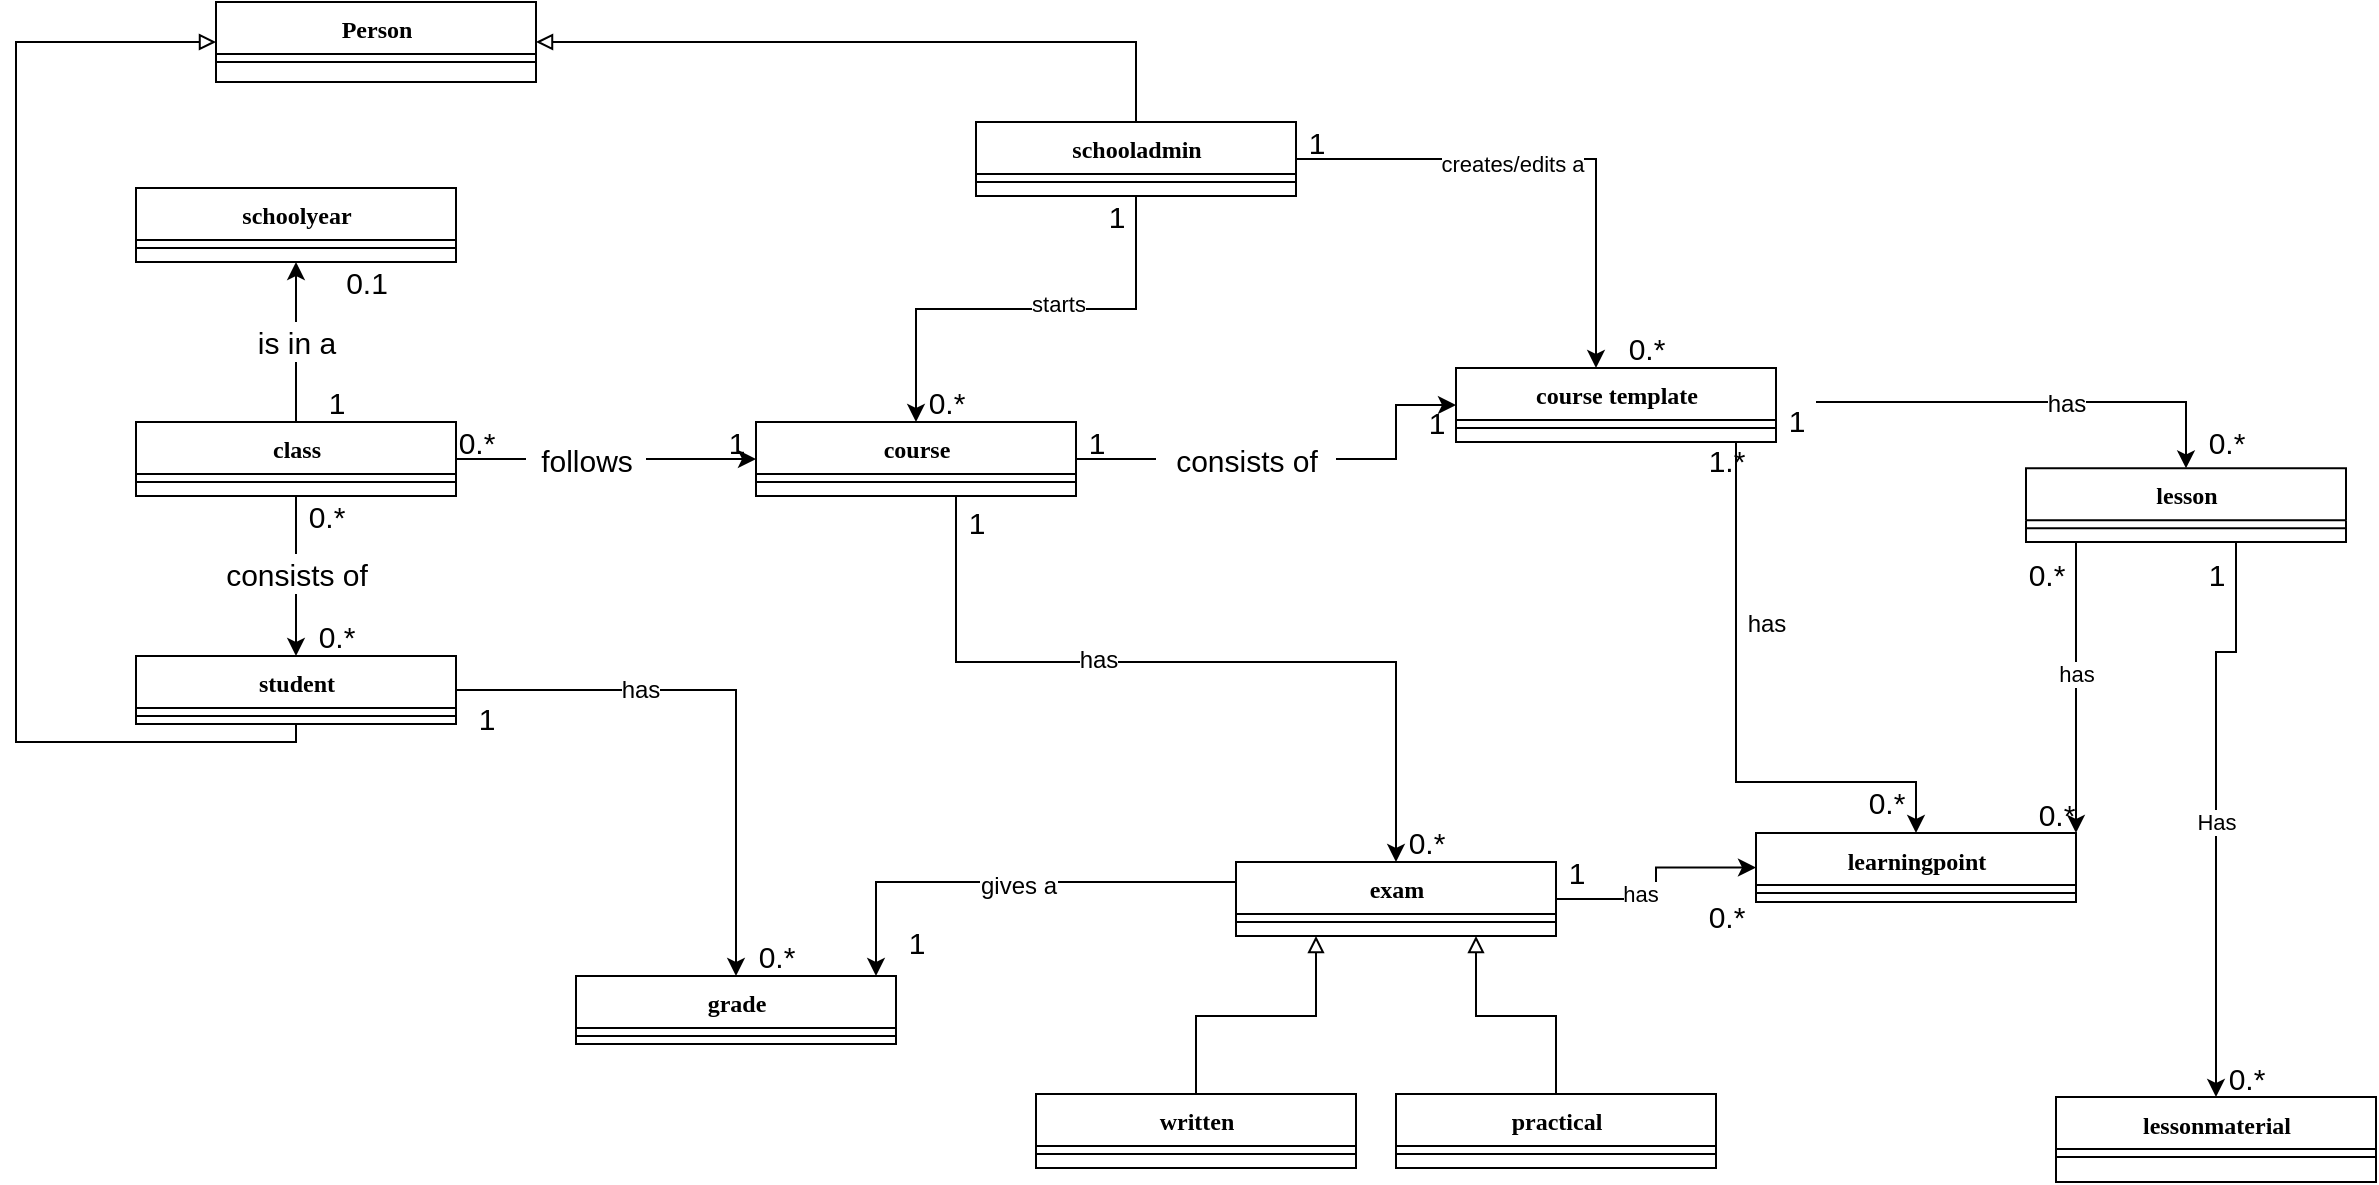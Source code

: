 <mxfile version="15.4.0" type="device"><diagram name="Page-1" id="9f46799a-70d6-7492-0946-bef42562c5a5"><mxGraphModel dx="1278" dy="1816" grid="1" gridSize="10" guides="1" tooltips="1" connect="1" arrows="1" fold="1" page="1" pageScale="1" pageWidth="1100" pageHeight="850" background="none" math="0" shadow="0"><root><mxCell id="0"/><mxCell id="1" parent="0"/><mxCell id="YGypAkc6Oh57Gx_U_jt3-3" value="" style="edgeStyle=orthogonalEdgeStyle;rounded=0;orthogonalLoop=1;jettySize=auto;html=1;entryX=0.5;entryY=1;entryDx=0;entryDy=0;startArrow=none;" parent="1" source="YGypAkc6Oh57Gx_U_jt3-51" target="78961159f06e98e8-17" edge="1"><mxGeometry relative="1" as="geometry"><mxPoint x="180" y="120" as="targetPoint"/></mxGeometry></mxCell><mxCell id="78961159f06e98e8-17" value="schoolyear" style="swimlane;html=1;fontStyle=1;align=center;verticalAlign=top;childLayout=stackLayout;horizontal=1;startSize=26;horizontalStack=0;resizeParent=1;resizeLast=0;collapsible=1;marginBottom=0;swimlaneFillColor=#ffffff;rounded=0;shadow=0;comic=0;labelBackgroundColor=none;strokeWidth=1;fillColor=none;fontFamily=Verdana;fontSize=12" parent="1" vertex="1"><mxGeometry x="90" y="83" width="160" height="37" as="geometry"/></mxCell><mxCell id="78961159f06e98e8-19" value="" style="line;html=1;strokeWidth=1;fillColor=none;align=left;verticalAlign=middle;spacingTop=-1;spacingLeft=3;spacingRight=3;rotatable=0;labelPosition=right;points=[];portConstraint=eastwest;" parent="78961159f06e98e8-17" vertex="1"><mxGeometry y="26" width="160" height="8" as="geometry"/></mxCell><mxCell id="YGypAkc6Oh57Gx_U_jt3-6" value="" style="edgeStyle=orthogonalEdgeStyle;rounded=0;orthogonalLoop=1;jettySize=auto;html=1;startArrow=none;" parent="1" source="YGypAkc6Oh57Gx_U_jt3-53" target="YGypAkc6Oh57Gx_U_jt3-4" edge="1"><mxGeometry relative="1" as="geometry"/></mxCell><mxCell id="YGypAkc6Oh57Gx_U_jt3-9" value="" style="edgeStyle=orthogonalEdgeStyle;rounded=0;orthogonalLoop=1;jettySize=auto;html=1;startArrow=none;" parent="1" source="YGypAkc6Oh57Gx_U_jt3-55" target="YGypAkc6Oh57Gx_U_jt3-7" edge="1"><mxGeometry relative="1" as="geometry"/></mxCell><mxCell id="YGypAkc6Oh57Gx_U_jt3-1" value="class" style="swimlane;html=1;fontStyle=1;align=center;verticalAlign=top;childLayout=stackLayout;horizontal=1;startSize=26;horizontalStack=0;resizeParent=1;resizeLast=0;collapsible=1;marginBottom=0;swimlaneFillColor=#ffffff;rounded=0;shadow=0;comic=0;labelBackgroundColor=none;strokeWidth=1;fillColor=none;fontFamily=Verdana;fontSize=12" parent="1" vertex="1"><mxGeometry x="90" y="200" width="160" height="37" as="geometry"/></mxCell><mxCell id="YGypAkc6Oh57Gx_U_jt3-2" value="" style="line;html=1;strokeWidth=1;fillColor=none;align=left;verticalAlign=middle;spacingTop=-1;spacingLeft=3;spacingRight=3;rotatable=0;labelPosition=right;points=[];portConstraint=eastwest;" parent="YGypAkc6Oh57Gx_U_jt3-1" vertex="1"><mxGeometry y="26" width="160" height="8" as="geometry"/></mxCell><mxCell id="YGypAkc6Oh57Gx_U_jt3-33" style="edgeStyle=orthogonalEdgeStyle;rounded=0;orthogonalLoop=1;jettySize=auto;html=1;" parent="1" source="YGypAkc6Oh57Gx_U_jt3-4" target="YGypAkc6Oh57Gx_U_jt3-29" edge="1"><mxGeometry relative="1" as="geometry"/></mxCell><mxCell id="YGypAkc6Oh57Gx_U_jt3-59" value="has" style="edgeLabel;html=1;align=center;verticalAlign=middle;resizable=0;points=[];fontSize=12;" parent="YGypAkc6Oh57Gx_U_jt3-33" vertex="1" connectable="0"><mxGeometry x="-0.354" y="1" relative="1" as="geometry"><mxPoint y="1" as="offset"/></mxGeometry></mxCell><mxCell id="YGypAkc6Oh57Gx_U_jt3-4" value="student" style="swimlane;html=1;fontStyle=1;align=center;verticalAlign=top;childLayout=stackLayout;horizontal=1;startSize=26;horizontalStack=0;resizeParent=1;resizeLast=0;collapsible=1;marginBottom=0;swimlaneFillColor=#ffffff;rounded=0;shadow=0;comic=0;labelBackgroundColor=none;strokeWidth=1;fillColor=none;fontFamily=Verdana;fontSize=12" parent="1" vertex="1"><mxGeometry x="90" y="317" width="160" height="34" as="geometry"/></mxCell><mxCell id="YGypAkc6Oh57Gx_U_jt3-5" value="" style="line;html=1;strokeWidth=1;fillColor=none;align=left;verticalAlign=middle;spacingTop=-1;spacingLeft=3;spacingRight=3;rotatable=0;labelPosition=right;points=[];portConstraint=eastwest;" parent="YGypAkc6Oh57Gx_U_jt3-4" vertex="1"><mxGeometry y="26" width="160" height="8" as="geometry"/></mxCell><mxCell id="YGypAkc6Oh57Gx_U_jt3-12" value="" style="edgeStyle=orthogonalEdgeStyle;rounded=0;orthogonalLoop=1;jettySize=auto;html=1;startArrow=none;" parent="1" source="YGypAkc6Oh57Gx_U_jt3-57" target="YGypAkc6Oh57Gx_U_jt3-10" edge="1"><mxGeometry relative="1" as="geometry"/></mxCell><mxCell id="YGypAkc6Oh57Gx_U_jt3-7" value="course" style="swimlane;html=1;fontStyle=1;align=center;verticalAlign=top;childLayout=stackLayout;horizontal=1;startSize=26;horizontalStack=0;resizeParent=1;resizeLast=0;collapsible=1;marginBottom=0;swimlaneFillColor=#ffffff;rounded=0;shadow=0;comic=0;labelBackgroundColor=none;strokeWidth=1;fillColor=none;fontFamily=Verdana;fontSize=12" parent="1" vertex="1"><mxGeometry x="400" y="200" width="160" height="37" as="geometry"/></mxCell><mxCell id="YGypAkc6Oh57Gx_U_jt3-8" value="" style="line;html=1;strokeWidth=1;fillColor=none;align=left;verticalAlign=middle;spacingTop=-1;spacingLeft=3;spacingRight=3;rotatable=0;labelPosition=right;points=[];portConstraint=eastwest;" parent="YGypAkc6Oh57Gx_U_jt3-7" vertex="1"><mxGeometry y="26" width="160" height="8" as="geometry"/></mxCell><mxCell id="YGypAkc6Oh57Gx_U_jt3-15" value="" style="edgeStyle=orthogonalEdgeStyle;rounded=0;orthogonalLoop=1;jettySize=auto;html=1;startArrow=none;" parent="1" source="YGypAkc6Oh57Gx_U_jt3-81" target="YGypAkc6Oh57Gx_U_jt3-13" edge="1"><mxGeometry relative="1" as="geometry"><Array as="points"><mxPoint x="1115" y="190"/></Array></mxGeometry></mxCell><mxCell id="YGypAkc6Oh57Gx_U_jt3-61" value="has" style="edgeLabel;html=1;align=center;verticalAlign=middle;resizable=0;points=[];fontSize=12;" parent="YGypAkc6Oh57Gx_U_jt3-15" vertex="1" connectable="0"><mxGeometry x="0.139" y="-1" relative="1" as="geometry"><mxPoint as="offset"/></mxGeometry></mxCell><mxCell id="YGypAkc6Oh57Gx_U_jt3-18" value="" style="edgeStyle=orthogonalEdgeStyle;rounded=0;orthogonalLoop=1;jettySize=auto;html=1;" parent="1" source="YGypAkc6Oh57Gx_U_jt3-10" target="YGypAkc6Oh57Gx_U_jt3-16" edge="1"><mxGeometry relative="1" as="geometry"><Array as="points"><mxPoint x="890" y="380"/><mxPoint x="980" y="380"/></Array></mxGeometry></mxCell><mxCell id="YGypAkc6Oh57Gx_U_jt3-62" value="has" style="edgeLabel;html=1;align=center;verticalAlign=middle;resizable=0;points=[];fontSize=12;" parent="YGypAkc6Oh57Gx_U_jt3-18" vertex="1" connectable="0"><mxGeometry x="-0.36" y="3" relative="1" as="geometry"><mxPoint x="12" y="-1" as="offset"/></mxGeometry></mxCell><mxCell id="YGypAkc6Oh57Gx_U_jt3-21" value="" style="edgeStyle=orthogonalEdgeStyle;rounded=0;orthogonalLoop=1;jettySize=auto;html=1;" parent="1" source="YGypAkc6Oh57Gx_U_jt3-7" target="YGypAkc6Oh57Gx_U_jt3-19" edge="1"><mxGeometry relative="1" as="geometry"><Array as="points"><mxPoint x="500" y="320"/><mxPoint x="720" y="320"/></Array></mxGeometry></mxCell><mxCell id="YGypAkc6Oh57Gx_U_jt3-60" value="has" style="edgeLabel;html=1;align=center;verticalAlign=middle;resizable=0;points=[];fontSize=12;" parent="YGypAkc6Oh57Gx_U_jt3-21" vertex="1" connectable="0"><mxGeometry x="-0.243" y="1" relative="1" as="geometry"><mxPoint x="1" as="offset"/></mxGeometry></mxCell><mxCell id="YGypAkc6Oh57Gx_U_jt3-10" value="course template" style="swimlane;html=1;fontStyle=1;align=center;verticalAlign=top;childLayout=stackLayout;horizontal=1;startSize=26;horizontalStack=0;resizeParent=1;resizeLast=0;collapsible=1;marginBottom=0;swimlaneFillColor=#ffffff;rounded=0;shadow=0;comic=0;labelBackgroundColor=none;strokeWidth=1;fillColor=none;fontFamily=Verdana;fontSize=12" parent="1" vertex="1"><mxGeometry x="750" y="173" width="160" height="37" as="geometry"/></mxCell><mxCell id="YGypAkc6Oh57Gx_U_jt3-11" value="" style="line;html=1;strokeWidth=1;fillColor=none;align=left;verticalAlign=middle;spacingTop=-1;spacingLeft=3;spacingRight=3;rotatable=0;labelPosition=right;points=[];portConstraint=eastwest;" parent="YGypAkc6Oh57Gx_U_jt3-10" vertex="1"><mxGeometry y="26" width="160" height="8" as="geometry"/></mxCell><mxCell id="YGypAkc6Oh57Gx_U_jt3-28" style="edgeStyle=orthogonalEdgeStyle;rounded=0;orthogonalLoop=1;jettySize=auto;html=1;" parent="1" source="YGypAkc6Oh57Gx_U_jt3-13" target="YGypAkc6Oh57Gx_U_jt3-16" edge="1"><mxGeometry relative="1" as="geometry"><Array as="points"><mxPoint x="1060" y="290"/><mxPoint x="1060" y="290"/></Array></mxGeometry></mxCell><mxCell id="aAYjWUaZSWb1Uo1xfyU7-15" value="has" style="edgeLabel;html=1;align=center;verticalAlign=middle;resizable=0;points=[];" parent="YGypAkc6Oh57Gx_U_jt3-28" vertex="1" connectable="0"><mxGeometry x="-0.093" relative="1" as="geometry"><mxPoint as="offset"/></mxGeometry></mxCell><mxCell id="aAYjWUaZSWb1Uo1xfyU7-6" style="edgeStyle=orthogonalEdgeStyle;rounded=0;orthogonalLoop=1;jettySize=auto;html=1;" parent="1" source="YGypAkc6Oh57Gx_U_jt3-13" target="aAYjWUaZSWb1Uo1xfyU7-3" edge="1"><mxGeometry relative="1" as="geometry"><Array as="points"><mxPoint x="1140" y="315"/><mxPoint x="1130" y="315"/></Array></mxGeometry></mxCell><mxCell id="aAYjWUaZSWb1Uo1xfyU7-7" value="Has" style="edgeLabel;html=1;align=center;verticalAlign=middle;resizable=0;points=[];" parent="aAYjWUaZSWb1Uo1xfyU7-6" vertex="1" connectable="0"><mxGeometry x="-0.2" y="1" relative="1" as="geometry"><mxPoint x="-1" y="35" as="offset"/></mxGeometry></mxCell><mxCell id="YGypAkc6Oh57Gx_U_jt3-13" value="lesson" style="swimlane;html=1;fontStyle=1;align=center;verticalAlign=top;childLayout=stackLayout;horizontal=1;startSize=26;horizontalStack=0;resizeParent=1;resizeLast=0;collapsible=1;marginBottom=0;swimlaneFillColor=#ffffff;rounded=0;shadow=0;comic=0;labelBackgroundColor=none;strokeWidth=1;fillColor=none;fontFamily=Verdana;fontSize=12" parent="1" vertex="1"><mxGeometry x="1035" y="223.18" width="160" height="36.82" as="geometry"/></mxCell><mxCell id="YGypAkc6Oh57Gx_U_jt3-14" value="" style="line;html=1;strokeWidth=1;fillColor=none;align=left;verticalAlign=middle;spacingTop=-1;spacingLeft=3;spacingRight=3;rotatable=0;labelPosition=right;points=[];portConstraint=eastwest;" parent="YGypAkc6Oh57Gx_U_jt3-13" vertex="1"><mxGeometry y="26" width="160" height="8" as="geometry"/></mxCell><mxCell id="YGypAkc6Oh57Gx_U_jt3-16" value="learningpoint" style="swimlane;html=1;fontStyle=1;align=center;verticalAlign=top;childLayout=stackLayout;horizontal=1;startSize=26;horizontalStack=0;resizeParent=1;resizeLast=0;collapsible=1;marginBottom=0;swimlaneFillColor=#ffffff;rounded=0;shadow=0;comic=0;labelBackgroundColor=none;strokeWidth=1;fillColor=none;fontFamily=Verdana;fontSize=12" parent="1" vertex="1"><mxGeometry x="900" y="405.5" width="160" height="34.5" as="geometry"/></mxCell><mxCell id="YGypAkc6Oh57Gx_U_jt3-17" value="" style="line;html=1;strokeWidth=1;fillColor=none;align=left;verticalAlign=middle;spacingTop=-1;spacingLeft=3;spacingRight=3;rotatable=0;labelPosition=right;points=[];portConstraint=eastwest;" parent="YGypAkc6Oh57Gx_U_jt3-16" vertex="1"><mxGeometry y="26" width="160" height="8" as="geometry"/></mxCell><mxCell id="YGypAkc6Oh57Gx_U_jt3-24" value="" style="edgeStyle=orthogonalEdgeStyle;rounded=0;orthogonalLoop=1;jettySize=auto;html=1;startArrow=block;startFill=0;endArrow=none;endFill=0;" parent="1" source="YGypAkc6Oh57Gx_U_jt3-19" target="YGypAkc6Oh57Gx_U_jt3-22" edge="1"><mxGeometry relative="1" as="geometry"><Array as="points"><mxPoint x="680" y="497"/><mxPoint x="620" y="497"/></Array></mxGeometry></mxCell><mxCell id="YGypAkc6Oh57Gx_U_jt3-27" value="" style="edgeStyle=orthogonalEdgeStyle;rounded=0;orthogonalLoop=1;jettySize=auto;html=1;endArrow=none;endFill=0;startArrow=block;startFill=0;" parent="1" source="YGypAkc6Oh57Gx_U_jt3-19" target="YGypAkc6Oh57Gx_U_jt3-25" edge="1"><mxGeometry relative="1" as="geometry"><Array as="points"><mxPoint x="760" y="497"/><mxPoint x="800" y="497"/></Array></mxGeometry></mxCell><mxCell id="W9lFnRTTablzbZhE_m2x-13" style="edgeStyle=orthogonalEdgeStyle;rounded=0;orthogonalLoop=1;jettySize=auto;html=1;startArrow=none;startFill=0;endArrow=classic;endFill=1;" parent="1" source="YGypAkc6Oh57Gx_U_jt3-19" target="YGypAkc6Oh57Gx_U_jt3-16" edge="1"><mxGeometry relative="1" as="geometry"/></mxCell><mxCell id="W9lFnRTTablzbZhE_m2x-14" value="has" style="edgeLabel;html=1;align=center;verticalAlign=middle;resizable=0;points=[];" parent="W9lFnRTTablzbZhE_m2x-13" vertex="1" connectable="0"><mxGeometry x="-0.275" y="3" relative="1" as="geometry"><mxPoint as="offset"/></mxGeometry></mxCell><mxCell id="YGypAkc6Oh57Gx_U_jt3-19" value="exam" style="swimlane;html=1;fontStyle=1;align=center;verticalAlign=top;childLayout=stackLayout;horizontal=1;startSize=26;horizontalStack=0;resizeParent=1;resizeLast=0;collapsible=1;marginBottom=0;swimlaneFillColor=#ffffff;rounded=0;shadow=0;comic=0;labelBackgroundColor=none;strokeWidth=1;fillColor=none;fontFamily=Verdana;fontSize=12" parent="1" vertex="1"><mxGeometry x="640" y="420" width="160" height="37" as="geometry"/></mxCell><mxCell id="YGypAkc6Oh57Gx_U_jt3-20" value="" style="line;html=1;strokeWidth=1;fillColor=none;align=left;verticalAlign=middle;spacingTop=-1;spacingLeft=3;spacingRight=3;rotatable=0;labelPosition=right;points=[];portConstraint=eastwest;" parent="YGypAkc6Oh57Gx_U_jt3-19" vertex="1"><mxGeometry y="26" width="160" height="8" as="geometry"/></mxCell><mxCell id="YGypAkc6Oh57Gx_U_jt3-22" value="written" style="swimlane;html=1;fontStyle=1;align=center;verticalAlign=top;childLayout=stackLayout;horizontal=1;startSize=26;horizontalStack=0;resizeParent=1;resizeLast=0;collapsible=1;marginBottom=0;swimlaneFillColor=#ffffff;rounded=0;shadow=0;comic=0;labelBackgroundColor=none;strokeWidth=1;fillColor=none;fontFamily=Verdana;fontSize=12" parent="1" vertex="1"><mxGeometry x="540" y="536" width="160" height="37" as="geometry"/></mxCell><mxCell id="YGypAkc6Oh57Gx_U_jt3-23" value="" style="line;html=1;strokeWidth=1;fillColor=none;align=left;verticalAlign=middle;spacingTop=-1;spacingLeft=3;spacingRight=3;rotatable=0;labelPosition=right;points=[];portConstraint=eastwest;" parent="YGypAkc6Oh57Gx_U_jt3-22" vertex="1"><mxGeometry y="26" width="160" height="8" as="geometry"/></mxCell><mxCell id="YGypAkc6Oh57Gx_U_jt3-32" style="edgeStyle=orthogonalEdgeStyle;rounded=0;orthogonalLoop=1;jettySize=auto;html=1;" parent="1" source="YGypAkc6Oh57Gx_U_jt3-19" target="YGypAkc6Oh57Gx_U_jt3-29" edge="1"><mxGeometry relative="1" as="geometry"><Array as="points"><mxPoint x="460" y="430"/></Array></mxGeometry></mxCell><mxCell id="YGypAkc6Oh57Gx_U_jt3-65" value="gives a" style="edgeLabel;html=1;align=center;verticalAlign=middle;resizable=0;points=[];fontSize=12;" parent="YGypAkc6Oh57Gx_U_jt3-32" vertex="1" connectable="0"><mxGeometry x="-0.041" y="2" relative="1" as="geometry"><mxPoint as="offset"/></mxGeometry></mxCell><mxCell id="YGypAkc6Oh57Gx_U_jt3-25" value="practical" style="swimlane;html=1;fontStyle=1;align=center;verticalAlign=top;childLayout=stackLayout;horizontal=1;startSize=26;horizontalStack=0;resizeParent=1;resizeLast=0;collapsible=1;marginBottom=0;swimlaneFillColor=#ffffff;rounded=0;shadow=0;comic=0;labelBackgroundColor=none;strokeWidth=1;fillColor=none;fontFamily=Verdana;fontSize=12" parent="1" vertex="1"><mxGeometry x="720" y="536" width="160" height="37" as="geometry"/></mxCell><mxCell id="YGypAkc6Oh57Gx_U_jt3-26" value="" style="line;html=1;strokeWidth=1;fillColor=none;align=left;verticalAlign=middle;spacingTop=-1;spacingLeft=3;spacingRight=3;rotatable=0;labelPosition=right;points=[];portConstraint=eastwest;" parent="YGypAkc6Oh57Gx_U_jt3-25" vertex="1"><mxGeometry y="26" width="160" height="8" as="geometry"/></mxCell><mxCell id="YGypAkc6Oh57Gx_U_jt3-29" value="grade" style="swimlane;html=1;fontStyle=1;align=center;verticalAlign=top;childLayout=stackLayout;horizontal=1;startSize=26;horizontalStack=0;resizeParent=1;resizeLast=0;collapsible=1;marginBottom=0;swimlaneFillColor=#ffffff;rounded=0;shadow=0;comic=0;labelBackgroundColor=none;strokeWidth=1;fillColor=none;fontFamily=Verdana;fontSize=12" parent="1" vertex="1"><mxGeometry x="310" y="477" width="160" height="34" as="geometry"/></mxCell><mxCell id="YGypAkc6Oh57Gx_U_jt3-30" value="" style="line;html=1;strokeWidth=1;fillColor=none;align=left;verticalAlign=middle;spacingTop=-1;spacingLeft=3;spacingRight=3;rotatable=0;labelPosition=right;points=[];portConstraint=eastwest;" parent="YGypAkc6Oh57Gx_U_jt3-29" vertex="1"><mxGeometry y="26" width="160" height="8" as="geometry"/></mxCell><mxCell id="YGypAkc6Oh57Gx_U_jt3-51" value="&lt;font style=&quot;font-size: 15px&quot;&gt;is in a&lt;/font&gt;" style="text;html=1;align=center;verticalAlign=middle;resizable=0;points=[];autosize=1;strokeColor=none;fillColor=none;" parent="1" vertex="1"><mxGeometry x="145" y="150" width="50" height="20" as="geometry"/></mxCell><mxCell id="YGypAkc6Oh57Gx_U_jt3-52" value="" style="edgeStyle=orthogonalEdgeStyle;rounded=0;orthogonalLoop=1;jettySize=auto;html=1;entryX=0.5;entryY=1;entryDx=0;entryDy=0;endArrow=none;" parent="1" source="YGypAkc6Oh57Gx_U_jt3-1" target="YGypAkc6Oh57Gx_U_jt3-51" edge="1"><mxGeometry relative="1" as="geometry"><mxPoint x="170" y="200" as="sourcePoint"/><mxPoint x="170" y="120" as="targetPoint"/></mxGeometry></mxCell><mxCell id="YGypAkc6Oh57Gx_U_jt3-53" value="&lt;font style=&quot;font-size: 15px&quot;&gt;consists of&lt;/font&gt;" style="text;html=1;align=center;verticalAlign=middle;resizable=0;points=[];autosize=1;strokeColor=none;fillColor=none;" parent="1" vertex="1"><mxGeometry x="125" y="266" width="90" height="20" as="geometry"/></mxCell><mxCell id="YGypAkc6Oh57Gx_U_jt3-54" value="" style="edgeStyle=orthogonalEdgeStyle;rounded=0;orthogonalLoop=1;jettySize=auto;html=1;endArrow=none;" parent="1" source="YGypAkc6Oh57Gx_U_jt3-1" target="YGypAkc6Oh57Gx_U_jt3-53" edge="1"><mxGeometry relative="1" as="geometry"><mxPoint x="170" y="237" as="sourcePoint"/><mxPoint x="170" y="317" as="targetPoint"/></mxGeometry></mxCell><mxCell id="YGypAkc6Oh57Gx_U_jt3-55" value="&lt;font style=&quot;font-size: 15px&quot;&gt;follows&lt;/font&gt;" style="text;html=1;align=center;verticalAlign=middle;resizable=0;points=[];autosize=1;strokeColor=none;fillColor=none;" parent="1" vertex="1"><mxGeometry x="285" y="208.5" width="60" height="20" as="geometry"/></mxCell><mxCell id="YGypAkc6Oh57Gx_U_jt3-56" value="" style="edgeStyle=orthogonalEdgeStyle;rounded=0;orthogonalLoop=1;jettySize=auto;html=1;endArrow=none;" parent="1" source="YGypAkc6Oh57Gx_U_jt3-1" target="YGypAkc6Oh57Gx_U_jt3-55" edge="1"><mxGeometry relative="1" as="geometry"><mxPoint x="250" y="218.5" as="sourcePoint"/><mxPoint x="400" y="218.5" as="targetPoint"/></mxGeometry></mxCell><mxCell id="YGypAkc6Oh57Gx_U_jt3-57" value="&lt;font style=&quot;font-size: 15px&quot;&gt;consists of&lt;/font&gt;" style="text;html=1;align=center;verticalAlign=middle;resizable=0;points=[];autosize=1;strokeColor=none;fillColor=none;" parent="1" vertex="1"><mxGeometry x="600" y="208.5" width="90" height="20" as="geometry"/></mxCell><mxCell id="YGypAkc6Oh57Gx_U_jt3-58" value="" style="edgeStyle=orthogonalEdgeStyle;rounded=0;orthogonalLoop=1;jettySize=auto;html=1;endArrow=none;" parent="1" source="YGypAkc6Oh57Gx_U_jt3-7" target="YGypAkc6Oh57Gx_U_jt3-57" edge="1"><mxGeometry relative="1" as="geometry"><mxPoint x="560" y="218.5" as="sourcePoint"/><mxPoint x="670" y="218.5" as="targetPoint"/></mxGeometry></mxCell><mxCell id="YGypAkc6Oh57Gx_U_jt3-66" value="&lt;font style=&quot;font-size: 15px&quot;&gt;0.1&lt;/font&gt;" style="text;html=1;align=center;verticalAlign=middle;resizable=0;points=[];autosize=1;strokeColor=none;fillColor=none;" parent="1" vertex="1"><mxGeometry x="185" y="120" width="40" height="20" as="geometry"/></mxCell><mxCell id="YGypAkc6Oh57Gx_U_jt3-67" value="&lt;font style=&quot;font-size: 15px&quot;&gt;1&lt;/font&gt;" style="text;html=1;align=center;verticalAlign=middle;resizable=0;points=[];autosize=1;strokeColor=none;fillColor=none;" parent="1" vertex="1"><mxGeometry x="180" y="180" width="20" height="20" as="geometry"/></mxCell><mxCell id="YGypAkc6Oh57Gx_U_jt3-68" value="&lt;font style=&quot;font-size: 15px&quot;&gt;0.*&lt;/font&gt;" style="text;html=1;align=center;verticalAlign=middle;resizable=0;points=[];autosize=1;strokeColor=none;fillColor=none;" parent="1" vertex="1"><mxGeometry x="170" y="237" width="30" height="20" as="geometry"/></mxCell><mxCell id="YGypAkc6Oh57Gx_U_jt3-69" value="&lt;font style=&quot;font-size: 15px&quot;&gt;0.*&lt;/font&gt;" style="text;html=1;align=center;verticalAlign=middle;resizable=0;points=[];autosize=1;strokeColor=none;fillColor=none;" parent="1" vertex="1"><mxGeometry x="175" y="297" width="30" height="20" as="geometry"/></mxCell><mxCell id="YGypAkc6Oh57Gx_U_jt3-70" value="&lt;font style=&quot;font-size: 15px&quot;&gt;1&lt;/font&gt;" style="text;html=1;align=center;verticalAlign=middle;resizable=0;points=[];autosize=1;strokeColor=none;fillColor=none;" parent="1" vertex="1"><mxGeometry x="255" y="338" width="20" height="20" as="geometry"/></mxCell><mxCell id="YGypAkc6Oh57Gx_U_jt3-71" value="&lt;font style=&quot;font-size: 15px&quot;&gt;0.*&lt;/font&gt;" style="text;html=1;align=center;verticalAlign=middle;resizable=0;points=[];autosize=1;strokeColor=none;fillColor=none;" parent="1" vertex="1"><mxGeometry x="395" y="457" width="30" height="20" as="geometry"/></mxCell><mxCell id="YGypAkc6Oh57Gx_U_jt3-72" value="&lt;font style=&quot;font-size: 15px&quot;&gt;0.*&lt;/font&gt;" style="text;html=1;align=center;verticalAlign=middle;resizable=0;points=[];autosize=1;strokeColor=none;fillColor=none;" parent="1" vertex="1"><mxGeometry x="245" y="200" width="30" height="20" as="geometry"/></mxCell><mxCell id="YGypAkc6Oh57Gx_U_jt3-73" value="&lt;font style=&quot;font-size: 15px&quot;&gt;1&lt;/font&gt;" style="text;html=1;align=center;verticalAlign=middle;resizable=0;points=[];autosize=1;strokeColor=none;fillColor=none;" parent="1" vertex="1"><mxGeometry x="380" y="200" width="20" height="20" as="geometry"/></mxCell><mxCell id="YGypAkc6Oh57Gx_U_jt3-74" value="&lt;font style=&quot;font-size: 15px&quot;&gt;1&lt;/font&gt;" style="text;html=1;align=center;verticalAlign=middle;resizable=0;points=[];autosize=1;strokeColor=none;fillColor=none;" parent="1" vertex="1"><mxGeometry x="560" y="200" width="20" height="20" as="geometry"/></mxCell><mxCell id="YGypAkc6Oh57Gx_U_jt3-75" value="&lt;font style=&quot;font-size: 15px&quot;&gt;1&lt;/font&gt;" style="text;html=1;align=center;verticalAlign=middle;resizable=0;points=[];autosize=1;strokeColor=none;fillColor=none;" parent="1" vertex="1"><mxGeometry x="730" y="190" width="20" height="20" as="geometry"/></mxCell><mxCell id="YGypAkc6Oh57Gx_U_jt3-76" value="&lt;font style=&quot;font-size: 15px&quot;&gt;1&lt;/font&gt;" style="text;html=1;align=center;verticalAlign=middle;resizable=0;points=[];autosize=1;strokeColor=none;fillColor=none;" parent="1" vertex="1"><mxGeometry x="500" y="240" width="20" height="20" as="geometry"/></mxCell><mxCell id="YGypAkc6Oh57Gx_U_jt3-77" value="&lt;font style=&quot;font-size: 15px&quot;&gt;0.*&lt;/font&gt;" style="text;html=1;align=center;verticalAlign=middle;resizable=0;points=[];autosize=1;strokeColor=none;fillColor=none;" parent="1" vertex="1"><mxGeometry x="720" y="400" width="30" height="20" as="geometry"/></mxCell><mxCell id="YGypAkc6Oh57Gx_U_jt3-79" value="&lt;font style=&quot;font-size: 15px&quot;&gt;1.*&lt;/font&gt;" style="text;html=1;align=center;verticalAlign=middle;resizable=0;points=[];autosize=1;strokeColor=none;fillColor=none;" parent="1" vertex="1"><mxGeometry x="870" y="208.5" width="30" height="20" as="geometry"/></mxCell><mxCell id="YGypAkc6Oh57Gx_U_jt3-80" value="&lt;font style=&quot;font-size: 15px&quot;&gt;0.*&lt;/font&gt;" style="text;html=1;align=center;verticalAlign=middle;resizable=0;points=[];autosize=1;strokeColor=none;fillColor=none;" parent="1" vertex="1"><mxGeometry x="950" y="380" width="30" height="20" as="geometry"/></mxCell><mxCell id="YGypAkc6Oh57Gx_U_jt3-82" value="&lt;font style=&quot;font-size: 15px&quot;&gt;0.*&lt;/font&gt;" style="text;html=1;align=center;verticalAlign=middle;resizable=0;points=[];autosize=1;strokeColor=none;fillColor=none;" parent="1" vertex="1"><mxGeometry x="1120" y="200" width="30" height="20" as="geometry"/></mxCell><mxCell id="YGypAkc6Oh57Gx_U_jt3-84" value="&lt;font style=&quot;font-size: 15px&quot;&gt;1&lt;/font&gt;" style="text;html=1;align=center;verticalAlign=middle;resizable=0;points=[];autosize=1;strokeColor=none;fillColor=none;" parent="1" vertex="1"><mxGeometry x="470" y="450" width="20" height="20" as="geometry"/></mxCell><mxCell id="aAYjWUaZSWb1Uo1xfyU7-10" style="edgeStyle=orthogonalEdgeStyle;rounded=0;orthogonalLoop=1;jettySize=auto;html=1;" parent="1" source="aAYjWUaZSWb1Uo1xfyU7-1" target="YGypAkc6Oh57Gx_U_jt3-10" edge="1"><mxGeometry relative="1" as="geometry"><Array as="points"><mxPoint x="820" y="69"/></Array></mxGeometry></mxCell><mxCell id="aAYjWUaZSWb1Uo1xfyU7-12" value="creates/edits a" style="edgeLabel;html=1;align=center;verticalAlign=middle;resizable=0;points=[];" parent="aAYjWUaZSWb1Uo1xfyU7-10" vertex="1" connectable="0"><mxGeometry x="-0.153" y="-1" relative="1" as="geometry"><mxPoint y="1" as="offset"/></mxGeometry></mxCell><mxCell id="W9lFnRTTablzbZhE_m2x-17" style="edgeStyle=orthogonalEdgeStyle;rounded=0;orthogonalLoop=1;jettySize=auto;html=1;startArrow=none;startFill=0;endArrow=classic;endFill=1;" parent="1" source="aAYjWUaZSWb1Uo1xfyU7-1" target="YGypAkc6Oh57Gx_U_jt3-7" edge="1"><mxGeometry relative="1" as="geometry"/></mxCell><mxCell id="W9lFnRTTablzbZhE_m2x-18" value="starts" style="edgeLabel;html=1;align=center;verticalAlign=middle;resizable=0;points=[];" parent="W9lFnRTTablzbZhE_m2x-17" vertex="1" connectable="0"><mxGeometry x="-0.139" y="-3" relative="1" as="geometry"><mxPoint as="offset"/></mxGeometry></mxCell><mxCell id="aAYjWUaZSWb1Uo1xfyU7-1" value="schooladmin" style="swimlane;html=1;fontStyle=1;align=center;verticalAlign=top;childLayout=stackLayout;horizontal=1;startSize=26;horizontalStack=0;resizeParent=1;resizeLast=0;collapsible=1;marginBottom=0;swimlaneFillColor=#ffffff;rounded=0;shadow=0;comic=0;labelBackgroundColor=none;strokeWidth=1;fillColor=none;fontFamily=Verdana;fontSize=12" parent="1" vertex="1"><mxGeometry x="510" y="50" width="160" height="37" as="geometry"/></mxCell><mxCell id="aAYjWUaZSWb1Uo1xfyU7-2" value="" style="line;html=1;strokeWidth=1;fillColor=none;align=left;verticalAlign=middle;spacingTop=-1;spacingLeft=3;spacingRight=3;rotatable=0;labelPosition=right;points=[];portConstraint=eastwest;" parent="aAYjWUaZSWb1Uo1xfyU7-1" vertex="1"><mxGeometry y="26" width="160" height="8" as="geometry"/></mxCell><mxCell id="aAYjWUaZSWb1Uo1xfyU7-3" value="lessonmaterial" style="swimlane;html=1;fontStyle=1;align=center;verticalAlign=top;childLayout=stackLayout;horizontal=1;startSize=26;horizontalStack=0;resizeParent=1;resizeLast=0;collapsible=1;marginBottom=0;swimlaneFillColor=#ffffff;rounded=0;shadow=0;comic=0;labelBackgroundColor=none;strokeWidth=1;fillColor=none;fontFamily=Verdana;fontSize=12" parent="1" vertex="1"><mxGeometry x="1050" y="537.5" width="160" height="42.5" as="geometry"/></mxCell><mxCell id="aAYjWUaZSWb1Uo1xfyU7-5" value="" style="line;html=1;strokeWidth=1;fillColor=none;align=left;verticalAlign=middle;spacingTop=-1;spacingLeft=3;spacingRight=3;rotatable=0;labelPosition=right;points=[];portConstraint=eastwest;" parent="aAYjWUaZSWb1Uo1xfyU7-3" vertex="1"><mxGeometry y="26" width="160" height="8" as="geometry"/></mxCell><mxCell id="aAYjWUaZSWb1Uo1xfyU7-8" value="&lt;font style=&quot;font-size: 15px&quot;&gt;1&lt;/font&gt;" style="text;html=1;align=center;verticalAlign=middle;resizable=0;points=[];autosize=1;strokeColor=none;fillColor=none;" parent="1" vertex="1"><mxGeometry x="1120" y="266" width="20" height="20" as="geometry"/></mxCell><mxCell id="aAYjWUaZSWb1Uo1xfyU7-9" value="&lt;font style=&quot;font-size: 15px&quot;&gt;0.*&lt;/font&gt;" style="text;html=1;align=center;verticalAlign=middle;resizable=0;points=[];autosize=1;strokeColor=none;fillColor=none;" parent="1" vertex="1"><mxGeometry x="1130" y="517.5" width="30" height="20" as="geometry"/></mxCell><mxCell id="aAYjWUaZSWb1Uo1xfyU7-13" value="&lt;font style=&quot;font-size: 15px&quot;&gt;1&lt;/font&gt;" style="text;html=1;align=center;verticalAlign=middle;resizable=0;points=[];autosize=1;strokeColor=none;fillColor=none;" parent="1" vertex="1"><mxGeometry x="670" y="50" width="20" height="20" as="geometry"/></mxCell><mxCell id="aAYjWUaZSWb1Uo1xfyU7-14" value="&lt;font style=&quot;font-size: 15px&quot;&gt;0.*&lt;/font&gt;" style="text;html=1;align=center;verticalAlign=middle;resizable=0;points=[];autosize=1;strokeColor=none;fillColor=none;" parent="1" vertex="1"><mxGeometry x="830" y="153" width="30" height="20" as="geometry"/></mxCell><mxCell id="aAYjWUaZSWb1Uo1xfyU7-16" value="&lt;font style=&quot;font-size: 15px&quot;&gt;0.*&lt;/font&gt;" style="text;html=1;align=center;verticalAlign=middle;resizable=0;points=[];autosize=1;strokeColor=none;fillColor=none;" parent="1" vertex="1"><mxGeometry x="1030" y="266" width="30" height="20" as="geometry"/></mxCell><mxCell id="aAYjWUaZSWb1Uo1xfyU7-17" value="&lt;font style=&quot;font-size: 15px&quot;&gt;0.*&lt;/font&gt;" style="text;html=1;align=center;verticalAlign=middle;resizable=0;points=[];autosize=1;strokeColor=none;fillColor=none;" parent="1" vertex="1"><mxGeometry x="1035" y="385.5" width="30" height="20" as="geometry"/></mxCell><mxCell id="W9lFnRTTablzbZhE_m2x-6" style="edgeStyle=orthogonalEdgeStyle;rounded=0;orthogonalLoop=1;jettySize=auto;html=1;startArrow=block;startFill=0;endArrow=none;endFill=0;" parent="1" source="W9lFnRTTablzbZhE_m2x-2" target="aAYjWUaZSWb1Uo1xfyU7-1" edge="1"><mxGeometry relative="1" as="geometry"/></mxCell><mxCell id="W9lFnRTTablzbZhE_m2x-8" style="edgeStyle=orthogonalEdgeStyle;rounded=0;orthogonalLoop=1;jettySize=auto;html=1;startArrow=block;startFill=0;endArrow=none;endFill=0;" parent="1" source="W9lFnRTTablzbZhE_m2x-2" target="YGypAkc6Oh57Gx_U_jt3-4" edge="1"><mxGeometry relative="1" as="geometry"><Array as="points"><mxPoint x="30" y="10"/><mxPoint x="30" y="360"/><mxPoint x="170" y="360"/></Array></mxGeometry></mxCell><mxCell id="W9lFnRTTablzbZhE_m2x-2" value="Person" style="swimlane;html=1;fontStyle=1;align=center;verticalAlign=top;childLayout=stackLayout;horizontal=1;startSize=26;horizontalStack=0;resizeParent=1;resizeLast=0;collapsible=1;marginBottom=0;swimlaneFillColor=#ffffff;rounded=0;shadow=0;comic=0;labelBackgroundColor=none;strokeWidth=1;fillColor=none;fontFamily=Verdana;fontSize=12" parent="1" vertex="1"><mxGeometry x="130" y="-10" width="160" height="40" as="geometry"/></mxCell><mxCell id="W9lFnRTTablzbZhE_m2x-5" value="" style="line;html=1;strokeWidth=1;fillColor=none;align=left;verticalAlign=middle;spacingTop=-1;spacingLeft=3;spacingRight=3;rotatable=0;labelPosition=right;points=[];portConstraint=eastwest;" parent="W9lFnRTTablzbZhE_m2x-2" vertex="1"><mxGeometry y="26" width="160" height="8" as="geometry"/></mxCell><mxCell id="W9lFnRTTablzbZhE_m2x-15" value="&lt;font style=&quot;font-size: 15px&quot;&gt;1&lt;/font&gt;" style="text;html=1;align=center;verticalAlign=middle;resizable=0;points=[];autosize=1;strokeColor=none;fillColor=none;" parent="1" vertex="1"><mxGeometry x="800" y="415" width="20" height="20" as="geometry"/></mxCell><mxCell id="W9lFnRTTablzbZhE_m2x-16" value="&lt;font style=&quot;font-size: 15px&quot;&gt;0.*&lt;/font&gt;" style="text;html=1;align=center;verticalAlign=middle;resizable=0;points=[];autosize=1;strokeColor=none;fillColor=none;" parent="1" vertex="1"><mxGeometry x="870" y="437" width="30" height="20" as="geometry"/></mxCell><mxCell id="W9lFnRTTablzbZhE_m2x-19" value="&lt;font style=&quot;font-size: 15px&quot;&gt;1&lt;/font&gt;" style="text;html=1;align=center;verticalAlign=middle;resizable=0;points=[];autosize=1;strokeColor=none;fillColor=none;" parent="1" vertex="1"><mxGeometry x="570" y="87" width="20" height="20" as="geometry"/></mxCell><mxCell id="W9lFnRTTablzbZhE_m2x-20" value="&lt;font style=&quot;font-size: 15px&quot;&gt;0.*&lt;/font&gt;" style="text;html=1;align=center;verticalAlign=middle;resizable=0;points=[];autosize=1;strokeColor=none;fillColor=none;" parent="1" vertex="1"><mxGeometry x="480" y="180" width="30" height="20" as="geometry"/></mxCell><mxCell id="YGypAkc6Oh57Gx_U_jt3-81" value="&lt;font style=&quot;font-size: 15px&quot;&gt;1&lt;/font&gt;" style="text;html=1;align=center;verticalAlign=middle;resizable=0;points=[];autosize=1;strokeColor=none;fillColor=none;" parent="1" vertex="1"><mxGeometry x="910" y="188.5" width="20" height="20" as="geometry"/></mxCell></root></mxGraphModel></diagram></mxfile>